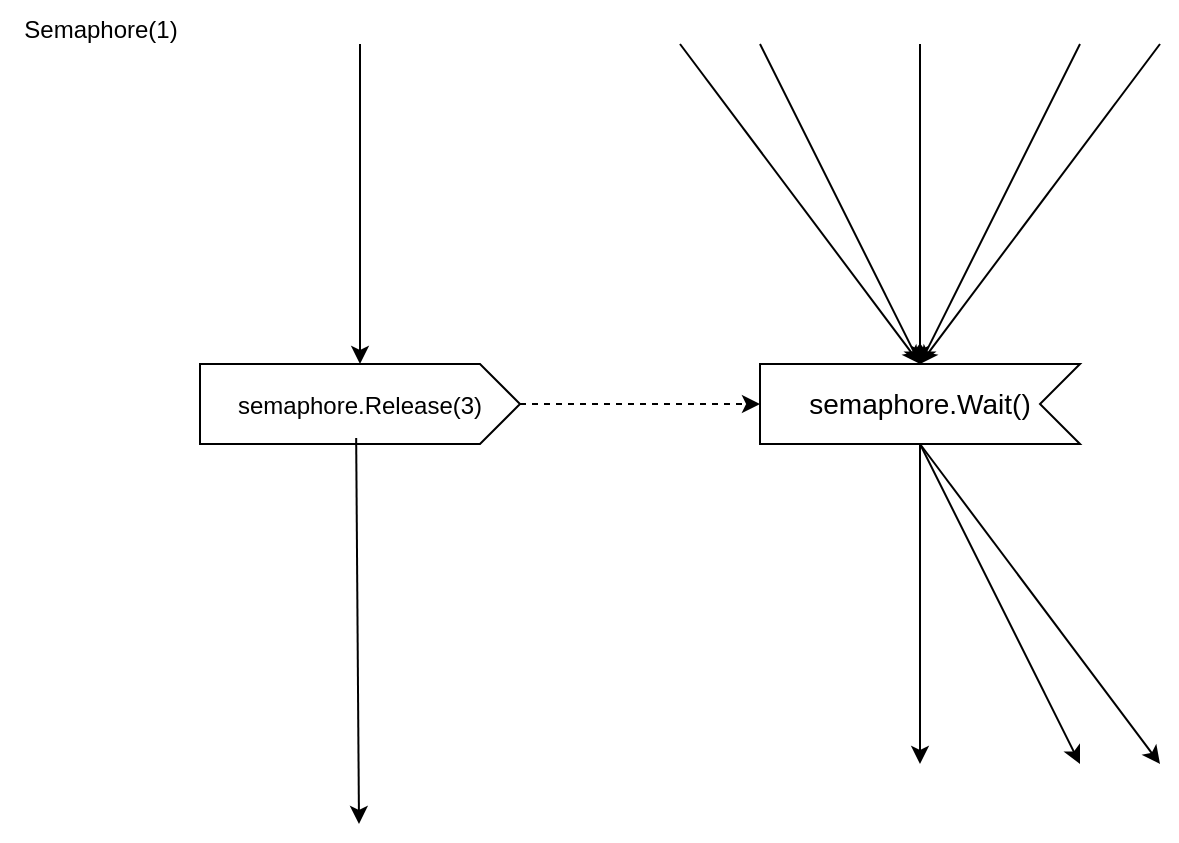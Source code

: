 <mxfile version="28.1.0">
  <diagram name="Page-1" id="oCPiqE43nM-5TtfL8TEH">
    <mxGraphModel dx="964" dy="794" grid="1" gridSize="10" guides="1" tooltips="1" connect="1" arrows="1" fold="1" page="1" pageScale="1" pageWidth="850" pageHeight="1100" math="0" shadow="0">
      <root>
        <mxCell id="0" />
        <mxCell id="1" parent="0" />
        <mxCell id="glcoebHGGFf8UbgOov_I-13" style="edgeStyle=orthogonalEdgeStyle;rounded=0;orthogonalLoop=1;jettySize=auto;html=1;exitX=0;exitY=0;exitDx=80;exitDy=40;exitPerimeter=0;" edge="1" parent="1" source="glcoebHGGFf8UbgOov_I-1">
          <mxGeometry relative="1" as="geometry">
            <mxPoint x="520" y="440" as="targetPoint" />
          </mxGeometry>
        </mxCell>
        <mxCell id="glcoebHGGFf8UbgOov_I-1" value="semaphore.Wait()" style="html=1;shape=mxgraph.infographic.ribbonSimple;notch1=20;notch2=0;align=center;verticalAlign=middle;fontSize=14;fontStyle=0;flipH=1;fillColor=#FFFFFF;whiteSpace=wrap;" vertex="1" parent="1">
          <mxGeometry x="440" y="240" width="160" height="40" as="geometry" />
        </mxCell>
        <mxCell id="glcoebHGGFf8UbgOov_I-2" value="" style="endArrow=classic;html=1;rounded=0;entryX=0;entryY=0;entryDx=80;entryDy=0;entryPerimeter=0;" edge="1" parent="1" target="glcoebHGGFf8UbgOov_I-1">
          <mxGeometry width="50" height="50" relative="1" as="geometry">
            <mxPoint x="520" y="80" as="sourcePoint" />
            <mxPoint x="570" y="130" as="targetPoint" />
          </mxGeometry>
        </mxCell>
        <mxCell id="glcoebHGGFf8UbgOov_I-3" value="" style="endArrow=classic;html=1;rounded=0;entryX=0;entryY=0;entryDx=80;entryDy=0;entryPerimeter=0;" edge="1" parent="1" target="glcoebHGGFf8UbgOov_I-1">
          <mxGeometry width="50" height="50" relative="1" as="geometry">
            <mxPoint x="440" y="80" as="sourcePoint" />
            <mxPoint x="400" y="220" as="targetPoint" />
          </mxGeometry>
        </mxCell>
        <mxCell id="glcoebHGGFf8UbgOov_I-4" value="" style="endArrow=classic;html=1;rounded=0;entryX=0;entryY=0;entryDx=80;entryDy=0;entryPerimeter=0;" edge="1" parent="1" target="glcoebHGGFf8UbgOov_I-1">
          <mxGeometry width="50" height="50" relative="1" as="geometry">
            <mxPoint x="600" y="80" as="sourcePoint" />
            <mxPoint x="660" y="270" as="targetPoint" />
          </mxGeometry>
        </mxCell>
        <mxCell id="glcoebHGGFf8UbgOov_I-5" value="" style="endArrow=classic;html=1;rounded=0;entryX=0;entryY=0;entryDx=80;entryDy=0;entryPerimeter=0;" edge="1" parent="1" target="glcoebHGGFf8UbgOov_I-1">
          <mxGeometry width="50" height="50" relative="1" as="geometry">
            <mxPoint x="400" y="80" as="sourcePoint" />
            <mxPoint x="470" y="210" as="targetPoint" />
          </mxGeometry>
        </mxCell>
        <mxCell id="glcoebHGGFf8UbgOov_I-6" value="" style="endArrow=classic;html=1;rounded=0;entryX=0;entryY=0;entryDx=80;entryDy=0;entryPerimeter=0;" edge="1" parent="1" target="glcoebHGGFf8UbgOov_I-1">
          <mxGeometry width="50" height="50" relative="1" as="geometry">
            <mxPoint x="640" y="80" as="sourcePoint" />
            <mxPoint x="510" y="310" as="targetPoint" />
          </mxGeometry>
        </mxCell>
        <mxCell id="glcoebHGGFf8UbgOov_I-12" style="edgeStyle=orthogonalEdgeStyle;rounded=0;orthogonalLoop=1;jettySize=auto;html=1;exitX=1;exitY=0.5;exitDx=0;exitDy=0;exitPerimeter=0;dashed=1;" edge="1" parent="1" source="glcoebHGGFf8UbgOov_I-9" target="glcoebHGGFf8UbgOov_I-1">
          <mxGeometry relative="1" as="geometry" />
        </mxCell>
        <mxCell id="glcoebHGGFf8UbgOov_I-9" value="&lt;span style=&quot;font-size: 12px; text-wrap-mode: nowrap;&quot;&gt;semaphore.Release(3)&lt;/span&gt;" style="html=1;shape=mxgraph.infographic.ribbonSimple;notch1=0;notch2=20;align=center;verticalAlign=middle;fontSize=14;fontStyle=0;fillColor=#FFFFFF;whiteSpace=wrap;" vertex="1" parent="1">
          <mxGeometry x="160" y="240" width="160" height="40" as="geometry" />
        </mxCell>
        <mxCell id="glcoebHGGFf8UbgOov_I-10" value="" style="endArrow=classic;html=1;rounded=0;" edge="1" parent="1" target="glcoebHGGFf8UbgOov_I-9">
          <mxGeometry width="50" height="50" relative="1" as="geometry">
            <mxPoint x="240" y="80" as="sourcePoint" />
            <mxPoint x="290" y="30" as="targetPoint" />
          </mxGeometry>
        </mxCell>
        <mxCell id="glcoebHGGFf8UbgOov_I-11" value="" style="endArrow=classic;html=1;rounded=0;exitX=0.488;exitY=0.925;exitDx=0;exitDy=0;exitPerimeter=0;" edge="1" parent="1" source="glcoebHGGFf8UbgOov_I-9">
          <mxGeometry width="50" height="50" relative="1" as="geometry">
            <mxPoint x="239.5" y="310" as="sourcePoint" />
            <mxPoint x="239.5" y="470" as="targetPoint" />
          </mxGeometry>
        </mxCell>
        <mxCell id="glcoebHGGFf8UbgOov_I-15" value="" style="endArrow=classic;html=1;rounded=0;exitX=0;exitY=0;exitDx=80;exitDy=40;exitPerimeter=0;" edge="1" parent="1" source="glcoebHGGFf8UbgOov_I-1">
          <mxGeometry width="50" height="50" relative="1" as="geometry">
            <mxPoint x="530" y="290" as="sourcePoint" />
            <mxPoint x="600" y="440" as="targetPoint" />
          </mxGeometry>
        </mxCell>
        <mxCell id="glcoebHGGFf8UbgOov_I-16" value="" style="endArrow=classic;html=1;rounded=0;exitX=0;exitY=0;exitDx=80;exitDy=40;exitPerimeter=0;" edge="1" parent="1" source="glcoebHGGFf8UbgOov_I-1">
          <mxGeometry width="50" height="50" relative="1" as="geometry">
            <mxPoint x="570" y="300" as="sourcePoint" />
            <mxPoint x="640" y="440" as="targetPoint" />
          </mxGeometry>
        </mxCell>
        <mxCell id="glcoebHGGFf8UbgOov_I-17" value="Semaphore(1)" style="text;html=1;align=center;verticalAlign=middle;resizable=0;points=[];autosize=1;strokeColor=none;fillColor=none;" vertex="1" parent="1">
          <mxGeometry x="60" y="58" width="100" height="30" as="geometry" />
        </mxCell>
      </root>
    </mxGraphModel>
  </diagram>
</mxfile>
